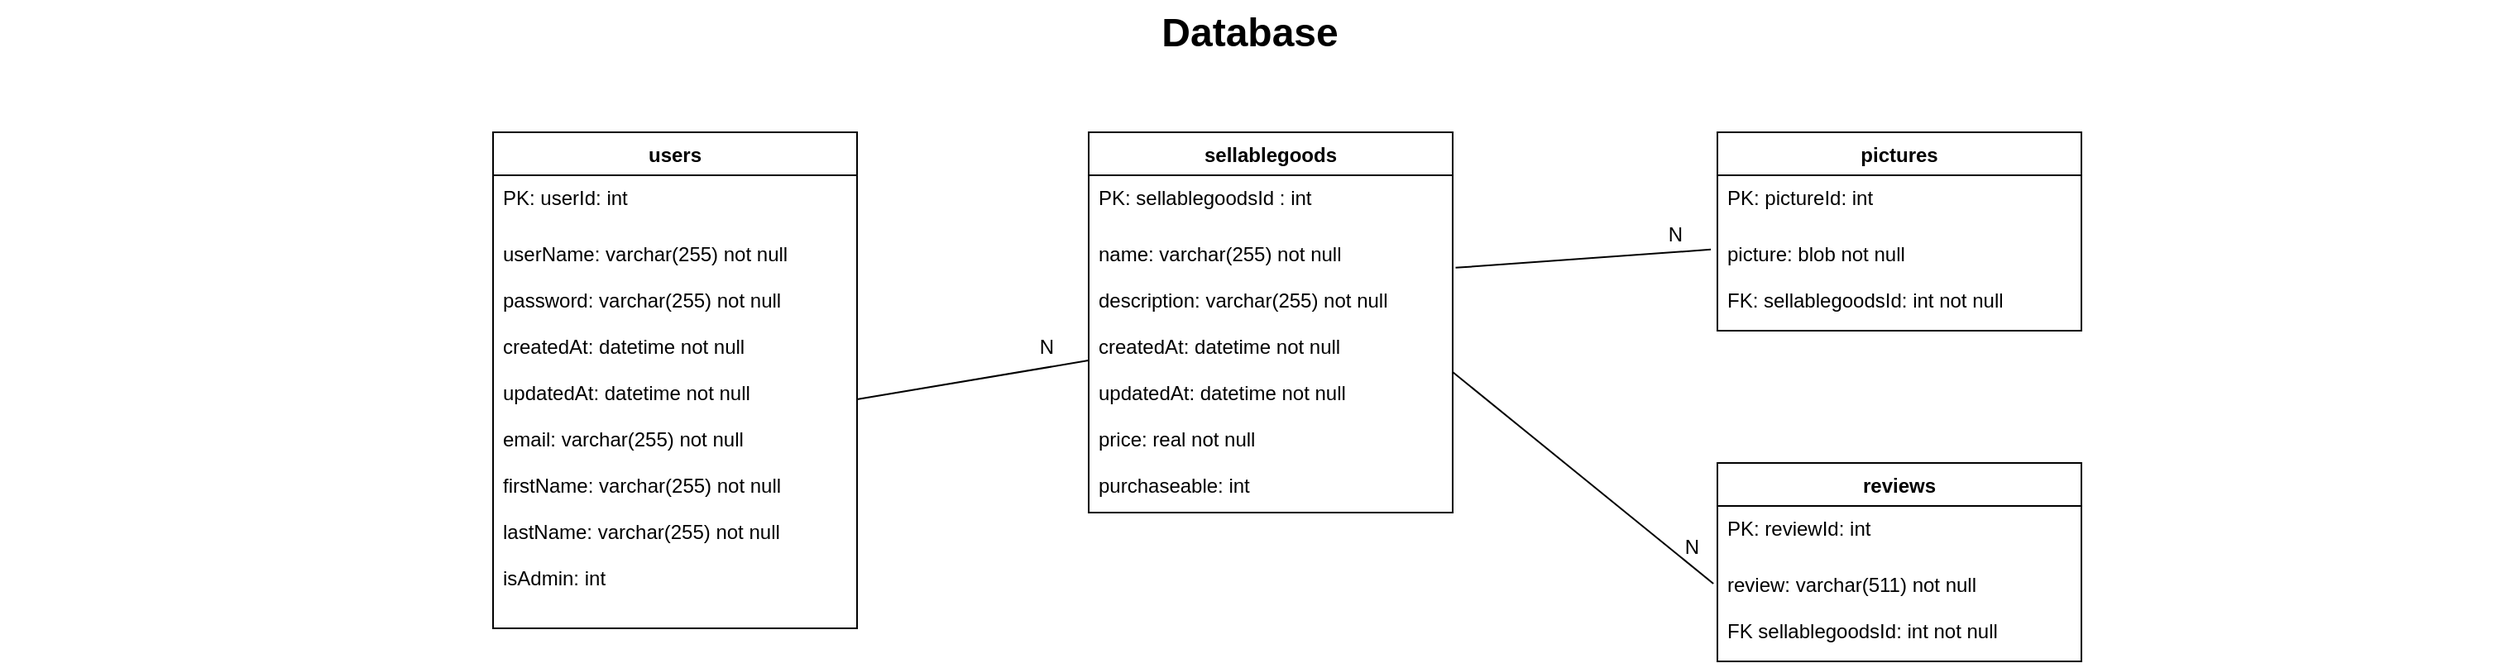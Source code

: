 <mxfile version="13.7.7" type="device"><diagram name="Page-1" id="929967ad-93f9-6ef4-fab6-5d389245f69c"><mxGraphModel dx="1257" dy="680" grid="1" gridSize="10" guides="1" tooltips="1" connect="1" arrows="1" fold="1" page="1" pageScale="1.5" pageWidth="1169" pageHeight="826" background="none" math="0" shadow="0"><root><mxCell id="0" style=";html=1;"/><mxCell id="1" style=";html=1;" parent="0"/><mxCell id="1672d66443f91eb5-23" value="Database" style="text;strokeColor=none;fillColor=none;html=1;fontSize=24;fontStyle=1;verticalAlign=middle;align=center;" parent="1" vertex="1"><mxGeometry x="122" y="160" width="1510" height="40" as="geometry"/></mxCell><mxCell id="buVIUgjPSkEEisubs7Mj-32" value="" style="endArrow=none;html=1;rounded=0;fontSize=12;entryX=-0.001;entryY=0.459;entryDx=0;entryDy=0;entryPerimeter=0;" parent="1" source="buVIUgjPSkEEisubs7Mj-3" target="buVIUgjPSkEEisubs7Mj-25" edge="1"><mxGeometry relative="1" as="geometry"><mxPoint x="580" y="420" as="sourcePoint"/><mxPoint x="740" y="420" as="targetPoint"/></mxGeometry></mxCell><mxCell id="buVIUgjPSkEEisubs7Mj-33" value="N" style="resizable=0;html=1;align=right;verticalAlign=bottom;" parent="buVIUgjPSkEEisubs7Mj-32" connectable="0" vertex="1"><mxGeometry x="1" relative="1" as="geometry"><mxPoint x="-20" y="0.66" as="offset"/></mxGeometry></mxCell><mxCell id="buVIUgjPSkEEisubs7Mj-23" value="sellablegoods" style="swimlane;fontStyle=1;childLayout=stackLayout;horizontal=1;startSize=26;fillColor=none;horizontalStack=0;resizeParent=1;resizeParentMax=0;resizeLast=0;collapsible=1;marginBottom=0;" parent="1" vertex="1"><mxGeometry x="780" y="240" width="220" height="230" as="geometry"><mxRectangle x="560" y="260" width="60" height="26" as="alternateBounds"/></mxGeometry></mxCell><mxCell id="buVIUgjPSkEEisubs7Mj-24" value="PK: sellablegoodsId : int" style="text;strokeColor=none;fillColor=none;align=left;verticalAlign=top;spacingLeft=4;spacingRight=4;overflow=hidden;rotatable=0;points=[[0,0.5],[1,0.5]];portConstraint=eastwest;" parent="buVIUgjPSkEEisubs7Mj-23" vertex="1"><mxGeometry y="26" width="220" height="34" as="geometry"/></mxCell><mxCell id="buVIUgjPSkEEisubs7Mj-25" value="name: varchar(255) not null&#10;&#10;description: varchar(255) not null&#10;&#10;createdAt: datetime not null&#10;&#10;updatedAt: datetime not null&#10;&#10;price: real not null&#10;&#10;purchaseable: int&#10;" style="text;strokeColor=none;fillColor=none;align=left;verticalAlign=top;spacingLeft=4;spacingRight=4;overflow=hidden;rotatable=0;points=[[0,0.5],[1,0.5]];portConstraint=eastwest;spacingTop=0;fontSize=12;" parent="buVIUgjPSkEEisubs7Mj-23" vertex="1"><mxGeometry y="60" width="220" height="170" as="geometry"/></mxCell><mxCell id="buVIUgjPSkEEisubs7Mj-26" value="pictures" style="swimlane;fontStyle=1;childLayout=stackLayout;horizontal=1;startSize=26;fillColor=none;horizontalStack=0;resizeParent=1;resizeParentMax=0;resizeLast=0;collapsible=1;marginBottom=0;" parent="1" vertex="1"><mxGeometry x="1160" y="240" width="220" height="120" as="geometry"><mxRectangle x="560" y="260" width="60" height="26" as="alternateBounds"/></mxGeometry></mxCell><mxCell id="buVIUgjPSkEEisubs7Mj-27" value="PK: pictureId: int" style="text;strokeColor=none;fillColor=none;align=left;verticalAlign=top;spacingLeft=4;spacingRight=4;overflow=hidden;rotatable=0;points=[[0,0.5],[1,0.5]];portConstraint=eastwest;" parent="buVIUgjPSkEEisubs7Mj-26" vertex="1"><mxGeometry y="26" width="220" height="34" as="geometry"/></mxCell><mxCell id="buVIUgjPSkEEisubs7Mj-28" value="picture: blob not null&#10;&#10;FK: sellablegoodsId: int not null" style="text;strokeColor=none;fillColor=none;align=left;verticalAlign=top;spacingLeft=4;spacingRight=4;overflow=hidden;rotatable=0;points=[[0,0.5],[1,0.5]];portConstraint=eastwest;spacingTop=0;fontSize=12;" parent="buVIUgjPSkEEisubs7Mj-26" vertex="1"><mxGeometry y="60" width="220" height="60" as="geometry"/></mxCell><mxCell id="buVIUgjPSkEEisubs7Mj-36" value="" style="endArrow=none;html=1;rounded=0;fontSize=12;exitX=1.008;exitY=0.129;exitDx=0;exitDy=0;exitPerimeter=0;entryX=-0.018;entryY=0.182;entryDx=0;entryDy=0;entryPerimeter=0;" parent="1" source="buVIUgjPSkEEisubs7Mj-25" target="buVIUgjPSkEEisubs7Mj-28" edge="1"><mxGeometry relative="1" as="geometry"><mxPoint x="1040" y="410" as="sourcePoint"/><mxPoint x="1200" y="410" as="targetPoint"/></mxGeometry></mxCell><mxCell id="buVIUgjPSkEEisubs7Mj-37" value="N" style="resizable=0;html=1;align=right;verticalAlign=bottom;" parent="buVIUgjPSkEEisubs7Mj-36" connectable="0" vertex="1"><mxGeometry x="1" relative="1" as="geometry"><mxPoint x="-16.11" as="offset"/></mxGeometry></mxCell><mxCell id="buVIUgjPSkEEisubs7Mj-38" value="" style="endArrow=none;html=1;rounded=0;fontSize=12;exitX=1;exitY=0.5;exitDx=0;exitDy=0;entryX=-0.011;entryY=0.216;entryDx=0;entryDy=0;entryPerimeter=0;" parent="1" source="buVIUgjPSkEEisubs7Mj-25" target="buVIUgjPSkEEisubs7Mj-31" edge="1"><mxGeometry relative="1" as="geometry"><mxPoint x="1040" y="420" as="sourcePoint"/><mxPoint x="1200" y="420" as="targetPoint"/></mxGeometry></mxCell><mxCell id="buVIUgjPSkEEisubs7Mj-39" value="N" style="resizable=0;html=1;align=right;verticalAlign=bottom;" parent="buVIUgjPSkEEisubs7Mj-38" connectable="0" vertex="1"><mxGeometry x="1" relative="1" as="geometry"><mxPoint x="-7.68" y="-13.04" as="offset"/></mxGeometry></mxCell><mxCell id="buVIUgjPSkEEisubs7Mj-29" value="reviews" style="swimlane;fontStyle=1;childLayout=stackLayout;horizontal=1;startSize=26;fillColor=none;horizontalStack=0;resizeParent=1;resizeParentMax=0;resizeLast=0;collapsible=1;marginBottom=0;" parent="1" vertex="1"><mxGeometry x="1160" y="440" width="220" height="120" as="geometry"><mxRectangle x="560" y="260" width="60" height="26" as="alternateBounds"/></mxGeometry></mxCell><mxCell id="buVIUgjPSkEEisubs7Mj-30" value="PK: reviewId: int" style="text;strokeColor=none;fillColor=none;align=left;verticalAlign=top;spacingLeft=4;spacingRight=4;overflow=hidden;rotatable=0;points=[[0,0.5],[1,0.5]];portConstraint=eastwest;" parent="buVIUgjPSkEEisubs7Mj-29" vertex="1"><mxGeometry y="26" width="220" height="34" as="geometry"/></mxCell><mxCell id="buVIUgjPSkEEisubs7Mj-31" value="review: varchar(511) not null&#10;&#10;FK sellablegoodsId: int not null" style="text;strokeColor=none;fillColor=none;align=left;verticalAlign=top;spacingLeft=4;spacingRight=4;overflow=hidden;rotatable=0;points=[[0,0.5],[1,0.5]];portConstraint=eastwest;spacingTop=0;fontSize=12;" parent="buVIUgjPSkEEisubs7Mj-29" vertex="1"><mxGeometry y="60" width="220" height="60" as="geometry"/></mxCell><mxCell id="buVIUgjPSkEEisubs7Mj-1" value="users" style="swimlane;fontStyle=1;childLayout=stackLayout;horizontal=1;startSize=26;fillColor=none;horizontalStack=0;resizeParent=1;resizeParentMax=0;resizeLast=0;collapsible=1;marginBottom=0;" parent="1" vertex="1"><mxGeometry x="420" y="240" width="220" height="300" as="geometry"><mxRectangle x="560" y="260" width="60" height="26" as="alternateBounds"/></mxGeometry></mxCell><mxCell id="buVIUgjPSkEEisubs7Mj-2" value="PK: userId: int" style="text;strokeColor=none;fillColor=none;align=left;verticalAlign=top;spacingLeft=4;spacingRight=4;overflow=hidden;rotatable=0;points=[[0,0.5],[1,0.5]];portConstraint=eastwest;" parent="buVIUgjPSkEEisubs7Mj-1" vertex="1"><mxGeometry y="26" width="220" height="34" as="geometry"/></mxCell><mxCell id="buVIUgjPSkEEisubs7Mj-3" value="userName: varchar(255) not null&#10;&#10;password: varchar(255) not null&#10;&#10;createdAt: datetime not null&#10;&#10;updatedAt: datetime not null&#10;&#10;email: varchar(255) not null&#10;&#10;firstName: varchar(255) not null&#10;&#10;lastName: varchar(255) not null&#10;&#10;isAdmin: int" style="text;strokeColor=none;fillColor=none;align=left;verticalAlign=top;spacingLeft=4;spacingRight=4;overflow=hidden;rotatable=0;points=[[0,0.5],[1,0.5]];portConstraint=eastwest;spacingTop=0;fontSize=12;" parent="buVIUgjPSkEEisubs7Mj-1" vertex="1"><mxGeometry y="60" width="220" height="240" as="geometry"/></mxCell></root></mxGraphModel></diagram></mxfile>